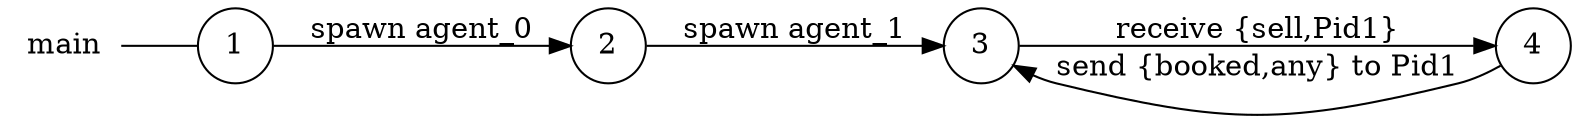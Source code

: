 digraph main {
	rankdir="LR";
	n_0 [label="main", shape="plaintext"];
	n_1 [id="1", shape=circle, label="1"];
	n_0 -> n_1 [arrowhead=none];
	n_2 [id="2", shape=circle, label="3"];
	n_3 [id="4", shape=circle, label="4"];
	n_4 [id="3", shape=circle, label="2"];

	n_1 -> n_4 [id="[$e|1]", label="spawn agent_0"];
	n_3 -> n_2 [id="[$e|4]", label="send {booked,any} to Pid1"];
	n_4 -> n_2 [id="[$e|5]", label="spawn agent_1"];
	n_2 -> n_3 [id="[$e|3]", label="receive {sell,Pid1}"];
}
